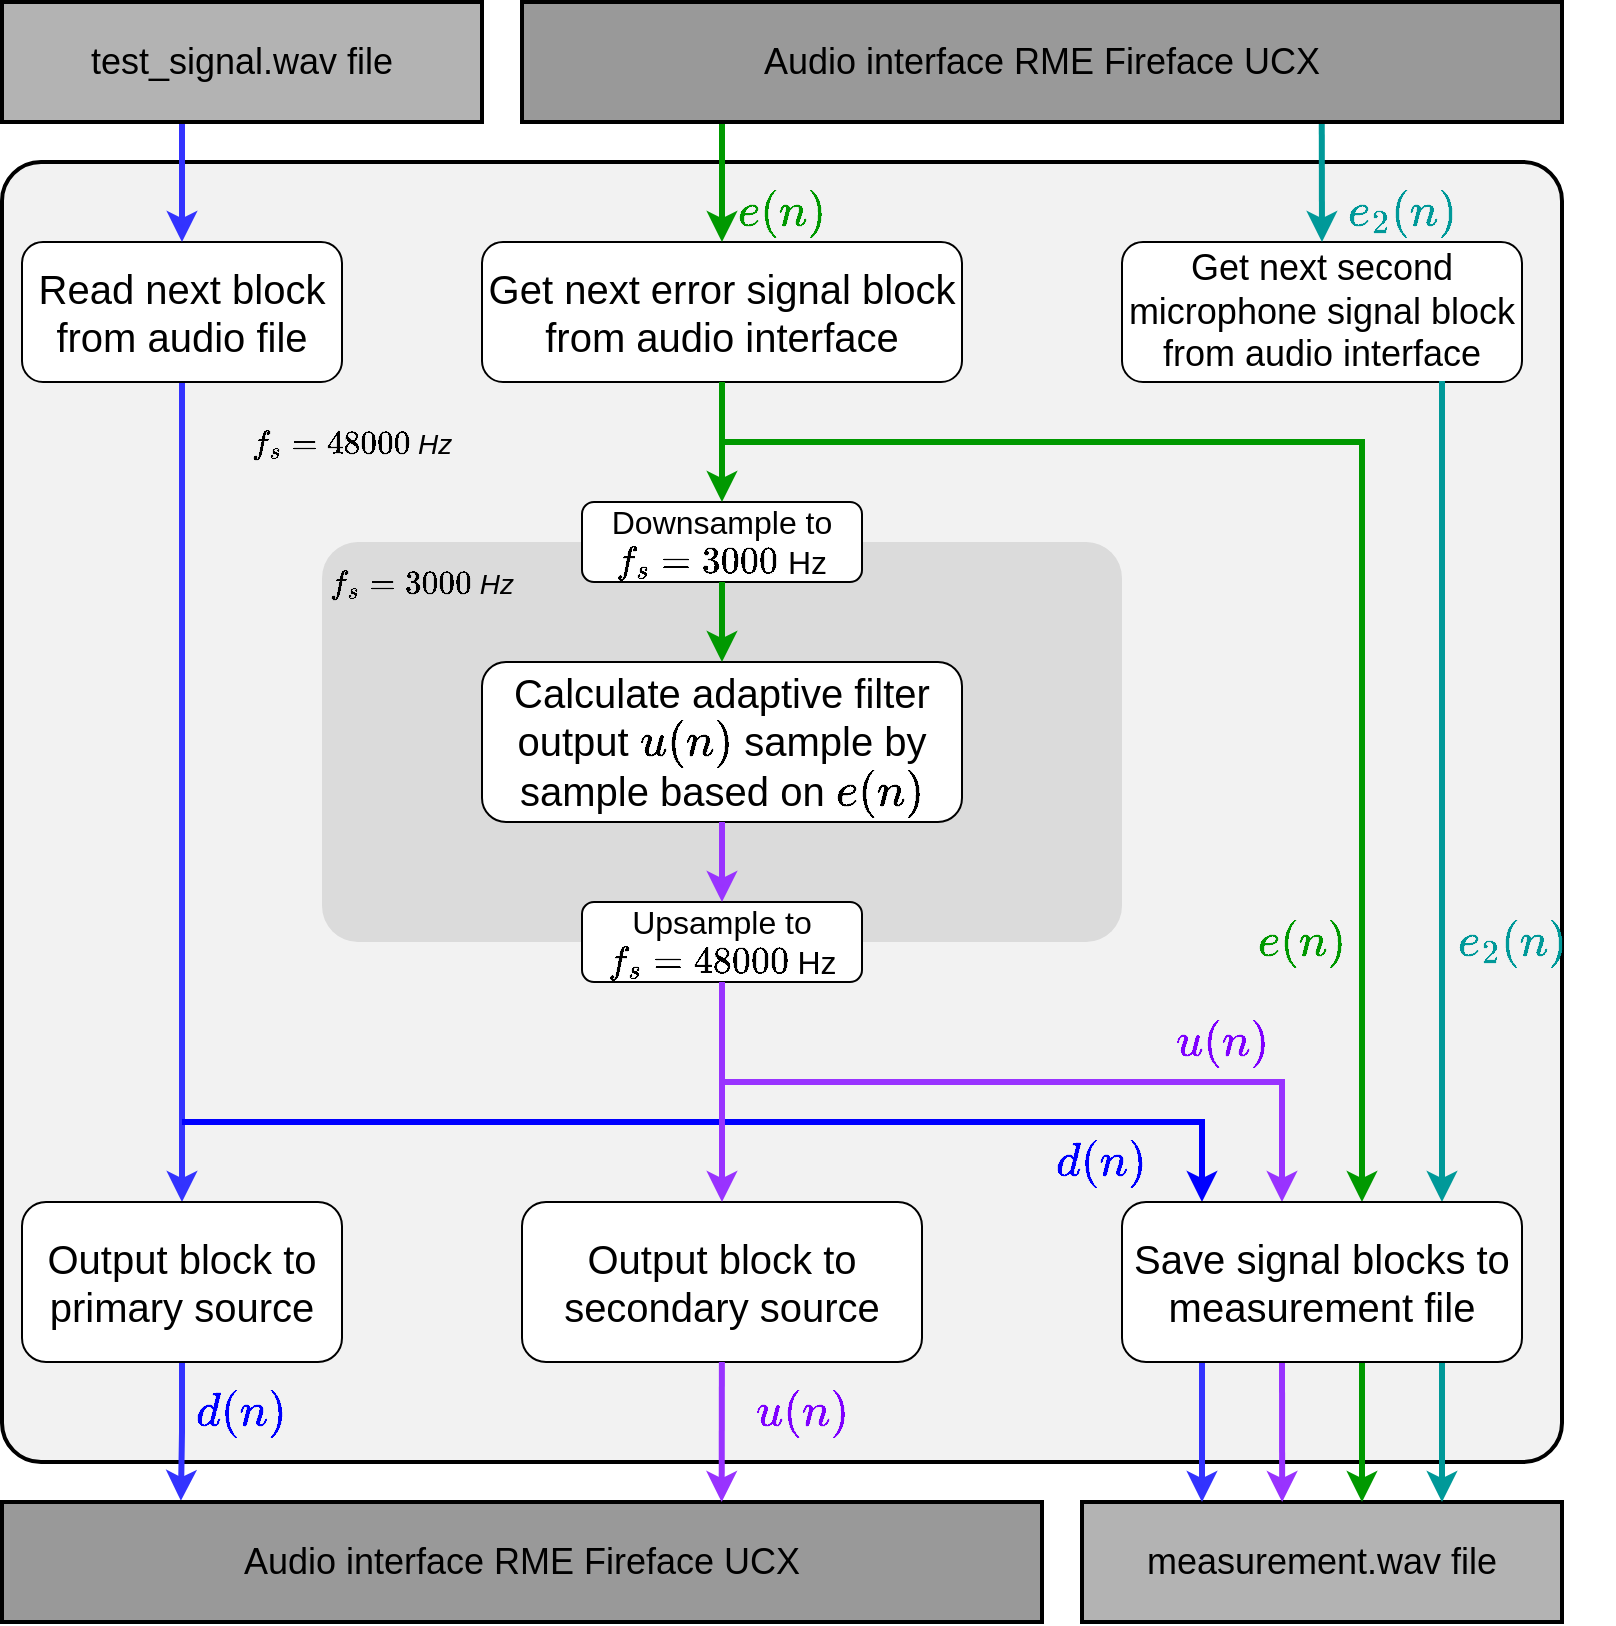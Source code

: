 <mxfile version="21.2.1" type="github">
  <diagram name="Sivu-1" id="dVFOmkE58-xk7HbGH26S">
    <mxGraphModel dx="1430" dy="788" grid="1" gridSize="5" guides="1" tooltips="1" connect="1" arrows="1" fold="1" page="1" pageScale="1" pageWidth="1169" pageHeight="827" math="1" shadow="0">
      <root>
        <mxCell id="0" />
        <mxCell id="1" parent="0" />
        <mxCell id="7A0JXXa-Py3rXMK70Vjk-11" value="" style="rounded=1;whiteSpace=wrap;html=1;arcSize=3;fillColor=#F2F2F2;strokeWidth=2;" parent="1" vertex="1">
          <mxGeometry x="120" y="90" width="780" height="650" as="geometry" />
        </mxCell>
        <mxCell id="7A0JXXa-Py3rXMK70Vjk-18" value="" style="rounded=1;whiteSpace=wrap;html=1;fillColor=#DBDBDB;strokeColor=none;arcSize=9;" parent="1" vertex="1">
          <mxGeometry x="280" y="280" width="400" height="200" as="geometry" />
        </mxCell>
        <mxCell id="7A0JXXa-Py3rXMK70Vjk-1" value="&lt;font style=&quot;font-size: 20px;&quot;&gt;Get next error signal block from audio interface&lt;br&gt;&lt;/font&gt;" style="rounded=1;whiteSpace=wrap;html=1;" parent="1" vertex="1">
          <mxGeometry x="360" y="130" width="240" height="70" as="geometry" />
        </mxCell>
        <mxCell id="7A0JXXa-Py3rXMK70Vjk-3" value="&lt;div style=&quot;font-size: 16px;&quot;&gt;&lt;font style=&quot;font-size: 16px;&quot;&gt;Downsample to \(f_s=3000\) Hz&lt;br&gt;&lt;/font&gt;&lt;/div&gt;" style="rounded=1;whiteSpace=wrap;html=1;" parent="1" vertex="1">
          <mxGeometry x="410" y="260" width="140" height="40" as="geometry" />
        </mxCell>
        <mxCell id="7A0JXXa-Py3rXMK70Vjk-16" style="edgeStyle=orthogonalEdgeStyle;rounded=0;orthogonalLoop=1;jettySize=auto;html=1;entryX=0.5;entryY=0;entryDx=0;entryDy=0;strokeWidth=3;strokeColor=#3333FF;" parent="1" source="7A0JXXa-Py3rXMK70Vjk-4" target="7A0JXXa-Py3rXMK70Vjk-8" edge="1">
          <mxGeometry relative="1" as="geometry" />
        </mxCell>
        <mxCell id="7A0JXXa-Py3rXMK70Vjk-4" value="&lt;font style=&quot;font-size: 20px;&quot;&gt;Read next block from audio file&lt;/font&gt;" style="rounded=1;whiteSpace=wrap;html=1;" parent="1" vertex="1">
          <mxGeometry x="130" y="130" width="160" height="70" as="geometry" />
        </mxCell>
        <mxCell id="7A0JXXa-Py3rXMK70Vjk-5" value="&lt;font style=&quot;font-size: 20px;&quot;&gt;Calculate adaptive filter output \(u(n)\) sample by sample based on \(e(n)\)&lt;br&gt;&lt;/font&gt;" style="rounded=1;whiteSpace=wrap;html=1;" parent="1" vertex="1">
          <mxGeometry x="360" y="340" width="240" height="80" as="geometry" />
        </mxCell>
        <mxCell id="7A0JXXa-Py3rXMK70Vjk-6" value="&lt;font style=&quot;font-size: 20px;&quot;&gt;Output block to secondary source&lt;/font&gt;" style="rounded=1;whiteSpace=wrap;html=1;" parent="1" vertex="1">
          <mxGeometry x="380" y="610" width="200" height="80" as="geometry" />
        </mxCell>
        <mxCell id="7A0JXXa-Py3rXMK70Vjk-7" value="&lt;div style=&quot;font-size: 16px;&quot;&gt;&lt;font style=&quot;font-size: 16px;&quot;&gt;Upsample to \(f_s=48000\) Hz&lt;br&gt;&lt;/font&gt;&lt;/div&gt;" style="rounded=1;whiteSpace=wrap;html=1;" parent="1" vertex="1">
          <mxGeometry x="410" y="460" width="140" height="40" as="geometry" />
        </mxCell>
        <mxCell id="7A0JXXa-Py3rXMK70Vjk-17" style="edgeStyle=orthogonalEdgeStyle;rounded=0;orthogonalLoop=1;jettySize=auto;html=1;entryX=0.172;entryY=-0.01;entryDx=0;entryDy=0;entryPerimeter=0;strokeWidth=3;strokeColor=#3333FF;" parent="1" source="7A0JXXa-Py3rXMK70Vjk-8" target="7A0JXXa-Py3rXMK70Vjk-13" edge="1">
          <mxGeometry relative="1" as="geometry" />
        </mxCell>
        <mxCell id="7A0JXXa-Py3rXMK70Vjk-8" value="&lt;font style=&quot;font-size: 20px;&quot;&gt;Output block to primary source&lt;/font&gt;" style="rounded=1;whiteSpace=wrap;html=1;" parent="1" vertex="1">
          <mxGeometry x="130" y="610" width="160" height="80" as="geometry" />
        </mxCell>
        <mxCell id="7A0JXXa-Py3rXMK70Vjk-9" value="&lt;font style=&quot;font-size: 18px;&quot;&gt;Get next second microphone signal block from audio interface&lt;/font&gt;" style="rounded=1;whiteSpace=wrap;html=1;" parent="1" vertex="1">
          <mxGeometry x="680" y="130" width="200" height="70" as="geometry" />
        </mxCell>
        <mxCell id="7A0JXXa-Py3rXMK70Vjk-13" value="&lt;font style=&quot;font-size: 18px;&quot;&gt;Audio interface RME Fireface UCX&lt;/font&gt;" style="rounded=0;whiteSpace=wrap;html=1;strokeWidth=2;fillColor=#999999;" parent="1" vertex="1">
          <mxGeometry x="120" y="760" width="520" height="60" as="geometry" />
        </mxCell>
        <mxCell id="7A0JXXa-Py3rXMK70Vjk-14" value="&lt;font style=&quot;font-size: 18px;&quot;&gt;measurement.wav file&lt;/font&gt;" style="rounded=0;whiteSpace=wrap;html=1;strokeWidth=2;fillColor=#B3B3B3;" parent="1" vertex="1">
          <mxGeometry x="660" y="760" width="240" height="60" as="geometry" />
        </mxCell>
        <mxCell id="7A0JXXa-Py3rXMK70Vjk-15" value="" style="endArrow=classic;html=1;rounded=0;exitX=0.375;exitY=1;exitDx=0;exitDy=0;entryX=0.5;entryY=0;entryDx=0;entryDy=0;strokeWidth=3;strokeColor=#3333FF;exitPerimeter=0;" parent="1" source="7A0JXXa-Py3rXMK70Vjk-12" target="7A0JXXa-Py3rXMK70Vjk-4" edge="1">
          <mxGeometry width="50" height="50" relative="1" as="geometry">
            <mxPoint x="250" y="290" as="sourcePoint" />
            <mxPoint x="300" y="240" as="targetPoint" />
          </mxGeometry>
        </mxCell>
        <mxCell id="7A0JXXa-Py3rXMK70Vjk-19" value="" style="endArrow=classic;html=1;rounded=0;entryX=0.5;entryY=0;entryDx=0;entryDy=0;strokeWidth=3;strokeColor=#009900;" parent="1" target="7A0JXXa-Py3rXMK70Vjk-1" edge="1">
          <mxGeometry width="50" height="50" relative="1" as="geometry">
            <mxPoint x="480" y="70" as="sourcePoint" />
            <mxPoint x="530" y="20" as="targetPoint" />
          </mxGeometry>
        </mxCell>
        <mxCell id="7A0JXXa-Py3rXMK70Vjk-20" value="" style="endArrow=classic;html=1;rounded=0;strokeColor=#009999;strokeWidth=3;entryX=0.5;entryY=0;entryDx=0;entryDy=0;exitX=0.769;exitY=1;exitDx=0;exitDy=0;exitPerimeter=0;" parent="1" source="7A0JXXa-Py3rXMK70Vjk-10" target="7A0JXXa-Py3rXMK70Vjk-9" edge="1">
          <mxGeometry width="50" height="50" relative="1" as="geometry">
            <mxPoint x="800" y="70" as="sourcePoint" />
            <mxPoint x="850" y="20" as="targetPoint" />
          </mxGeometry>
        </mxCell>
        <mxCell id="7A0JXXa-Py3rXMK70Vjk-21" value="" style="endArrow=classic;html=1;rounded=0;entryX=0.5;entryY=0;entryDx=0;entryDy=0;strokeWidth=3;strokeColor=#009900;" parent="1" source="7A0JXXa-Py3rXMK70Vjk-1" target="7A0JXXa-Py3rXMK70Vjk-3" edge="1">
          <mxGeometry width="50" height="50" relative="1" as="geometry">
            <mxPoint x="480" y="250" as="sourcePoint" />
            <mxPoint x="480" y="270.711" as="targetPoint" />
          </mxGeometry>
        </mxCell>
        <mxCell id="7A0JXXa-Py3rXMK70Vjk-22" value="" style="endArrow=classic;html=1;rounded=0;strokeWidth=3;strokeColor=#009900;" parent="1" source="7A0JXXa-Py3rXMK70Vjk-3" edge="1">
          <mxGeometry width="50" height="50" relative="1" as="geometry">
            <mxPoint x="480" y="370" as="sourcePoint" />
            <mxPoint x="480" y="340" as="targetPoint" />
          </mxGeometry>
        </mxCell>
        <mxCell id="7A0JXXa-Py3rXMK70Vjk-23" value="" style="endArrow=classic;html=1;rounded=0;strokeWidth=3;strokeColor=#9933FF;entryX=0.5;entryY=0;entryDx=0;entryDy=0;" parent="1" source="7A0JXXa-Py3rXMK70Vjk-5" target="7A0JXXa-Py3rXMK70Vjk-7" edge="1">
          <mxGeometry width="50" height="50" relative="1" as="geometry">
            <mxPoint x="480" y="490" as="sourcePoint" />
            <mxPoint x="480" y="480" as="targetPoint" />
          </mxGeometry>
        </mxCell>
        <mxCell id="7A0JXXa-Py3rXMK70Vjk-25" value="" style="endArrow=classic;html=1;rounded=0;entryX=0.692;entryY=0;entryDx=0;entryDy=0;entryPerimeter=0;strokeWidth=3;strokeColor=#9933FF;" parent="1" source="7A0JXXa-Py3rXMK70Vjk-6" target="7A0JXXa-Py3rXMK70Vjk-13" edge="1">
          <mxGeometry width="50" height="50" relative="1" as="geometry">
            <mxPoint x="480" y="730" as="sourcePoint" />
            <mxPoint x="480" y="750.711" as="targetPoint" />
          </mxGeometry>
        </mxCell>
        <mxCell id="7A0JXXa-Py3rXMK70Vjk-28" value="" style="endArrow=classic;html=1;rounded=0;strokeColor=#0000FF;strokeWidth=3;" parent="1" edge="1">
          <mxGeometry width="50" height="50" relative="1" as="geometry">
            <mxPoint x="210" y="570" as="sourcePoint" />
            <mxPoint x="720" y="610" as="targetPoint" />
            <Array as="points">
              <mxPoint x="720" y="570" />
            </Array>
          </mxGeometry>
        </mxCell>
        <mxCell id="7A0JXXa-Py3rXMK70Vjk-29" value="" style="endArrow=classic;html=1;rounded=0;strokeColor=#9933FF;strokeWidth=3;" parent="1" edge="1">
          <mxGeometry width="50" height="50" relative="1" as="geometry">
            <mxPoint x="480" y="550" as="sourcePoint" />
            <mxPoint x="760" y="610" as="targetPoint" />
            <Array as="points">
              <mxPoint x="760" y="550" />
            </Array>
          </mxGeometry>
        </mxCell>
        <mxCell id="7A0JXXa-Py3rXMK70Vjk-30" value="" style="endArrow=classic;html=1;rounded=0;strokeColor=#009900;strokeWidth=3;" parent="1" edge="1">
          <mxGeometry width="50" height="50" relative="1" as="geometry">
            <mxPoint x="480" y="230" as="sourcePoint" />
            <mxPoint x="800" y="610" as="targetPoint" />
            <Array as="points">
              <mxPoint x="800" y="230" />
            </Array>
          </mxGeometry>
        </mxCell>
        <mxCell id="7A0JXXa-Py3rXMK70Vjk-31" value="" style="endArrow=classic;html=1;rounded=0;exitX=0.8;exitY=0.993;exitDx=0;exitDy=0;strokeWidth=3;strokeColor=#009999;exitPerimeter=0;" parent="1" source="7A0JXXa-Py3rXMK70Vjk-9" edge="1">
          <mxGeometry width="50" height="50" relative="1" as="geometry">
            <mxPoint x="1370" y="170" as="sourcePoint" />
            <mxPoint x="840" y="610" as="targetPoint" />
            <Array as="points">
              <mxPoint x="840" y="220" />
            </Array>
          </mxGeometry>
        </mxCell>
        <mxCell id="7A0JXXa-Py3rXMK70Vjk-32" value="" style="endArrow=classic;html=1;rounded=0;strokeWidth=3;strokeColor=#3333FF;exitX=0.2;exitY=0.996;exitDx=0;exitDy=0;exitPerimeter=0;" parent="1" edge="1" source="7A0JXXa-Py3rXMK70Vjk-26">
          <mxGeometry width="50" height="50" relative="1" as="geometry">
            <mxPoint x="720" y="720" as="sourcePoint" />
            <mxPoint x="720" y="760" as="targetPoint" />
          </mxGeometry>
        </mxCell>
        <mxCell id="7A0JXXa-Py3rXMK70Vjk-33" value="" style="endArrow=classic;html=1;rounded=0;entryX=0.417;entryY=0;entryDx=0;entryDy=0;entryPerimeter=0;strokeColor=#9933FF;strokeWidth=3;exitX=0.4;exitY=1;exitDx=0;exitDy=0;exitPerimeter=0;" parent="1" target="7A0JXXa-Py3rXMK70Vjk-14" edge="1" source="7A0JXXa-Py3rXMK70Vjk-26">
          <mxGeometry width="50" height="50" relative="1" as="geometry">
            <mxPoint x="760" y="720" as="sourcePoint" />
            <mxPoint x="810" y="670" as="targetPoint" />
          </mxGeometry>
        </mxCell>
        <mxCell id="7A0JXXa-Py3rXMK70Vjk-34" value="" style="endArrow=classic;html=1;rounded=0;strokeColor=#009900;strokeWidth=3;exitX=0.6;exitY=1;exitDx=0;exitDy=0;exitPerimeter=0;" parent="1" edge="1" source="7A0JXXa-Py3rXMK70Vjk-26">
          <mxGeometry width="50" height="50" relative="1" as="geometry">
            <mxPoint x="800" y="720" as="sourcePoint" />
            <mxPoint x="800" y="760" as="targetPoint" />
          </mxGeometry>
        </mxCell>
        <mxCell id="7A0JXXa-Py3rXMK70Vjk-35" value="" style="endArrow=classic;html=1;rounded=0;strokeColor=#009999;strokeWidth=3;exitX=0.8;exitY=0.996;exitDx=0;exitDy=0;exitPerimeter=0;" parent="1" edge="1" source="7A0JXXa-Py3rXMK70Vjk-26">
          <mxGeometry width="50" height="50" relative="1" as="geometry">
            <mxPoint x="840" y="720" as="sourcePoint" />
            <mxPoint x="840" y="760" as="targetPoint" />
          </mxGeometry>
        </mxCell>
        <mxCell id="7A0JXXa-Py3rXMK70Vjk-36" value="&lt;div style=&quot;font-size: 15px;&quot;&gt;&lt;font size=&quot;1&quot;&gt;&lt;i&gt;&lt;font style=&quot;font-size: 14px;&quot;&gt;\(f_s=3000\) Hz&lt;/font&gt;&lt;/i&gt;&lt;/font&gt;&lt;/div&gt;" style="rounded=1;whiteSpace=wrap;html=1;fillColor=none;strokeColor=none;opacity=20;" parent="1" vertex="1">
          <mxGeometry x="280" y="290" width="100" height="20" as="geometry" />
        </mxCell>
        <mxCell id="7A0JXXa-Py3rXMK70Vjk-37" value="&lt;div style=&quot;font-size: 15px;&quot;&gt;&lt;font size=&quot;1&quot;&gt;&lt;i&gt;&lt;font style=&quot;font-size: 14px;&quot;&gt;\(f_s=48000\) Hz&lt;/font&gt;&lt;/i&gt;&lt;/font&gt;&lt;/div&gt;" style="rounded=1;whiteSpace=wrap;html=1;fillColor=none;strokeColor=none;opacity=20;" parent="1" vertex="1">
          <mxGeometry x="240" y="220" width="110" height="20" as="geometry" />
        </mxCell>
        <mxCell id="7A0JXXa-Py3rXMK70Vjk-26" value="&lt;font style=&quot;font-size: 20px;&quot;&gt;Save signal blocks to measurement file&lt;/font&gt;" style="rounded=1;whiteSpace=wrap;html=1;" parent="1" vertex="1">
          <mxGeometry x="680" y="610" width="200" height="80" as="geometry" />
        </mxCell>
        <mxCell id="7A0JXXa-Py3rXMK70Vjk-24" value="" style="endArrow=classic;html=1;rounded=0;entryX=0.5;entryY=0;entryDx=0;entryDy=0;strokeWidth=3;strokeColor=#9933FF;" parent="1" source="7A0JXXa-Py3rXMK70Vjk-7" target="7A0JXXa-Py3rXMK70Vjk-6" edge="1">
          <mxGeometry width="50" height="50" relative="1" as="geometry">
            <mxPoint x="480" y="610" as="sourcePoint" />
            <mxPoint x="480" y="590" as="targetPoint" />
          </mxGeometry>
        </mxCell>
        <mxCell id="7A0JXXa-Py3rXMK70Vjk-12" value="&lt;font style=&quot;font-size: 18px;&quot;&gt;test_signal.wav file&lt;br&gt;&lt;/font&gt;" style="rounded=0;whiteSpace=wrap;html=1;strokeWidth=2;fillColor=#B3B3B3;" parent="1" vertex="1">
          <mxGeometry x="120" y="10" width="240" height="60" as="geometry" />
        </mxCell>
        <mxCell id="7A0JXXa-Py3rXMK70Vjk-10" value="&lt;font style=&quot;font-size: 18px;&quot;&gt;Audio interface RME Fireface UCX&lt;/font&gt;" style="rounded=0;whiteSpace=wrap;html=1;strokeWidth=2;fillColor=#999999;" parent="1" vertex="1">
          <mxGeometry x="380" y="10" width="520" height="60" as="geometry" />
        </mxCell>
        <mxCell id="hqchSrSlZ_NH0eYfHbdW-8" value="&lt;font color=&quot;#009999&quot; style=&quot;font-size: 20px;&quot;&gt;$$e_2(n)$$&lt;/font&gt;" style="text;html=1;strokeColor=none;fillColor=none;align=center;verticalAlign=middle;whiteSpace=wrap;rounded=0;" vertex="1" parent="1">
          <mxGeometry x="790" y="100" width="60" height="30" as="geometry" />
        </mxCell>
        <mxCell id="hqchSrSlZ_NH0eYfHbdW-9" value="&lt;font color=&quot;#009900&quot; style=&quot;font-size: 20px;&quot;&gt;$$e(n)$$&lt;/font&gt;" style="text;html=1;strokeColor=none;fillColor=none;align=center;verticalAlign=middle;whiteSpace=wrap;rounded=0;" vertex="1" parent="1">
          <mxGeometry x="480" y="100" width="60" height="30" as="geometry" />
        </mxCell>
        <mxCell id="hqchSrSlZ_NH0eYfHbdW-10" value="&lt;font color=&quot;#0000ff&quot; style=&quot;font-size: 20px;&quot;&gt;$$d(n)$$&lt;/font&gt;" style="text;html=1;strokeColor=none;fillColor=none;align=center;verticalAlign=middle;whiteSpace=wrap;rounded=0;" vertex="1" parent="1">
          <mxGeometry x="210" y="700" width="60" height="30" as="geometry" />
        </mxCell>
        <mxCell id="hqchSrSlZ_NH0eYfHbdW-11" value="&lt;font color=&quot;#7f00ff&quot; style=&quot;font-size: 20px;&quot;&gt;$$u(n)$$&lt;/font&gt;" style="text;html=1;strokeColor=none;fillColor=none;align=center;verticalAlign=middle;whiteSpace=wrap;rounded=0;" vertex="1" parent="1">
          <mxGeometry x="490" y="700" width="60" height="30" as="geometry" />
        </mxCell>
        <mxCell id="hqchSrSlZ_NH0eYfHbdW-12" value="&lt;font style=&quot;font-size: 20px;&quot; color=&quot;#0000ff&quot;&gt;$$d(n)$$&lt;/font&gt;" style="text;html=1;strokeColor=none;fillColor=none;align=center;verticalAlign=middle;whiteSpace=wrap;rounded=0;" vertex="1" parent="1">
          <mxGeometry x="640" y="575" width="60" height="30" as="geometry" />
        </mxCell>
        <mxCell id="hqchSrSlZ_NH0eYfHbdW-13" value="&lt;font style=&quot;font-size: 20px;&quot; color=&quot;#7f00ff&quot;&gt;$$u(n)$$&lt;/font&gt;" style="text;html=1;strokeColor=none;fillColor=none;align=center;verticalAlign=middle;whiteSpace=wrap;rounded=0;" vertex="1" parent="1">
          <mxGeometry x="700" y="515" width="60" height="30" as="geometry" />
        </mxCell>
        <mxCell id="hqchSrSlZ_NH0eYfHbdW-14" value="&lt;font style=&quot;font-size: 20px;&quot; color=&quot;#009900&quot;&gt;$$e(n)$$&lt;/font&gt;" style="text;html=1;strokeColor=none;fillColor=none;align=center;verticalAlign=middle;whiteSpace=wrap;rounded=0;" vertex="1" parent="1">
          <mxGeometry x="740" y="465" width="60" height="30" as="geometry" />
        </mxCell>
        <mxCell id="hqchSrSlZ_NH0eYfHbdW-16" value="&lt;font style=&quot;font-size: 20px;&quot; color=&quot;#009999&quot;&gt;$$e_2(n)$$&lt;/font&gt;" style="text;html=1;strokeColor=none;fillColor=none;align=center;verticalAlign=middle;whiteSpace=wrap;rounded=0;" vertex="1" parent="1">
          <mxGeometry x="845" y="465" width="60" height="30" as="geometry" />
        </mxCell>
      </root>
    </mxGraphModel>
  </diagram>
</mxfile>

